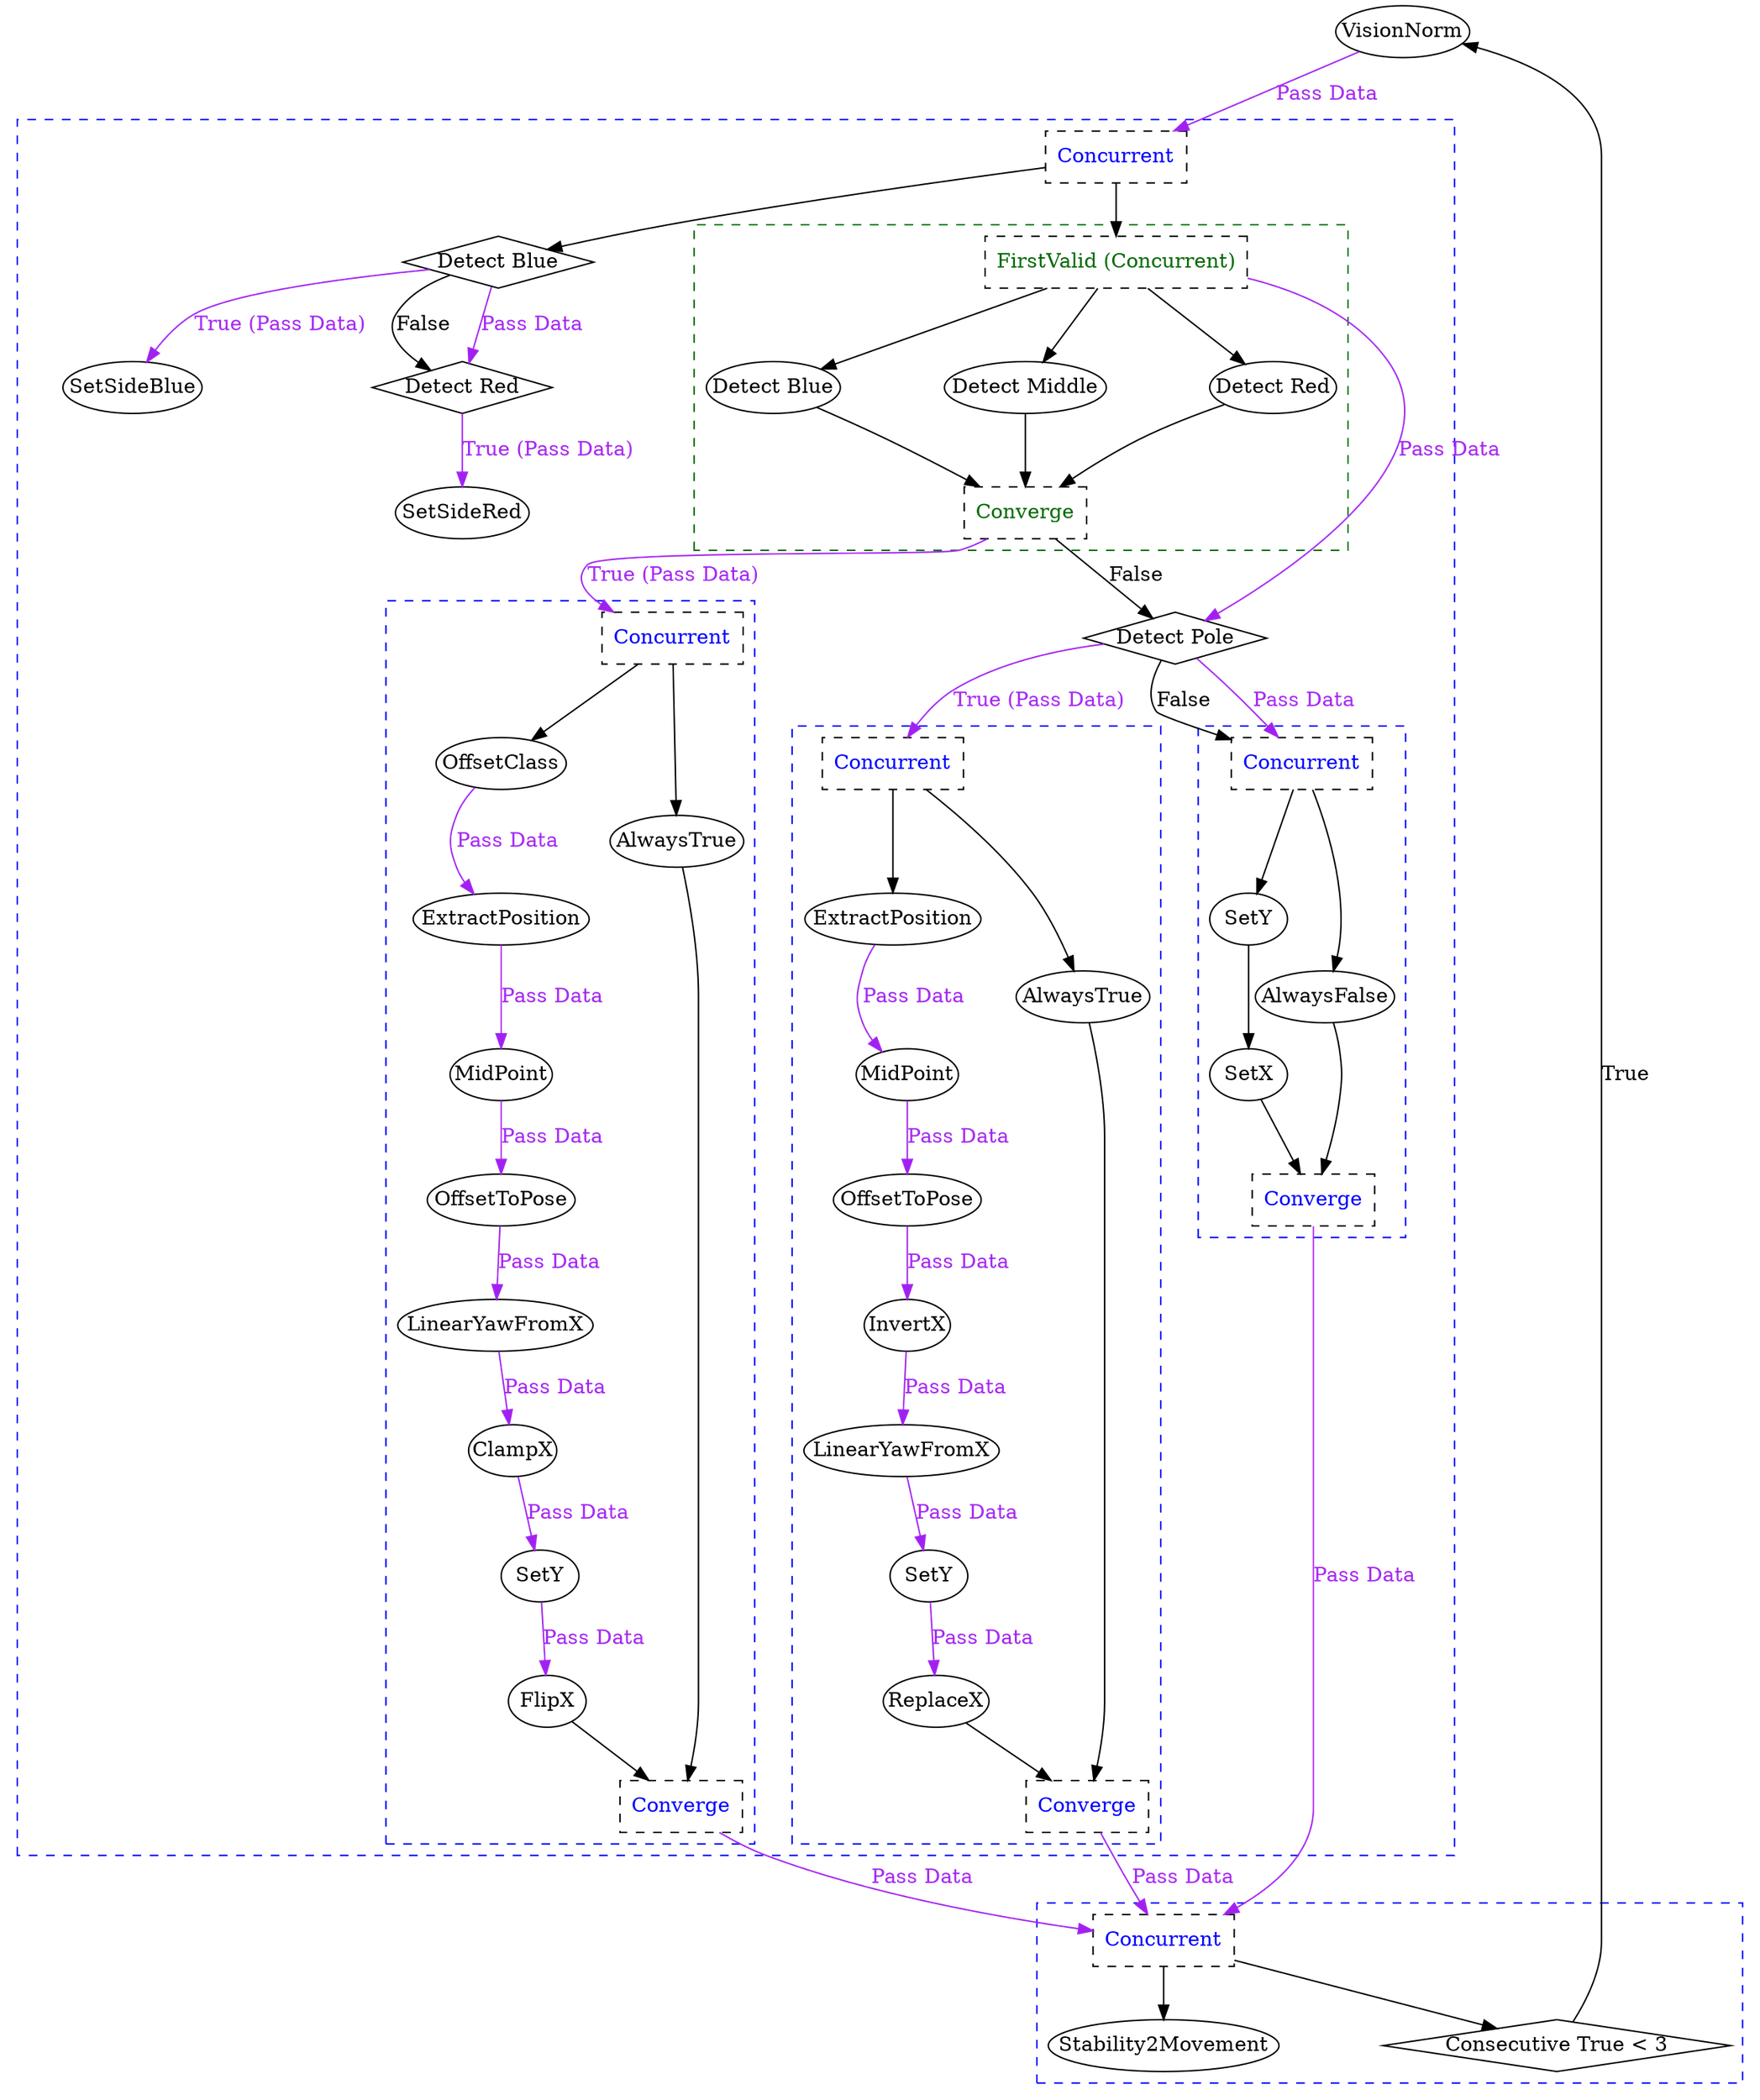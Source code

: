 digraph G {
	splines = true;
	nodesep = 1.0;
	bgcolor = "none"
	"5749dde1-98fb-40f5-904e-2bbc817d61e8" [shape = diamond];
	subgraph "cluster_9c21a2e3-3ae7-4d3f-9ab0-a950a134d465" {
		style = dashed;
		color = blue;
		"fa952ec2-1769-410f-a0f7-249f16e1795b" [shape = diamond];
		"e2752937-26ca-4d84-aa99-83571e113d6e" [shape = diamond];
		"607df7a9-715a-494c-9581-a04a78617567" [shape = diamond];
		"1c039c59-3067-4c07-8e35-31a86adbef4f" [shape = diamond];
		subgraph "cluster_38ea8b44-03cc-4042-9cb8-64d21a94e35c" {
			style = dashed;
			color = blue;
			"3da178b6-9d3b-4abd-8036-0ada91b45c71" -> "4b8f7ac6-3d39-4418-a1a2-50b8abf06db9" [color = purple, fontcolor = purple, label = "Pass Data"];
			"8b65efb3-7cdc-48d2-9a1e-fd8c0ca2d910" -> "3da178b6-9d3b-4abd-8036-0ada91b45c71" [color = purple, fontcolor = purple, label = "Pass Data"];
			"42d49948-f182-4525-b4ee-3e77b103108e" -> "8b65efb3-7cdc-48d2-9a1e-fd8c0ca2d910" [color = purple, fontcolor = purple, label = "Pass Data"];
			"cc72da39-6f97-43b6-b6f6-088be6afcba2" -> "42d49948-f182-4525-b4ee-3e77b103108e" [color = purple, fontcolor = purple, label = "Pass Data"];
			"83b2e765-8749-446c-b86a-914691589198" -> "cc72da39-6f97-43b6-b6f6-088be6afcba2" [color = purple, fontcolor = purple, label = "Pass Data"];
			"e30c1b3e-0dd2-45b8-9b9b-efbb1a2c596a" -> "83b2e765-8749-446c-b86a-914691589198" [color = purple, fontcolor = purple, label = "Pass Data"];
			"fbb59ec0-57f3-4200-8e1d-21c7829d80c6" -> "e30c1b3e-0dd2-45b8-9b9b-efbb1a2c596a" [color = purple, fontcolor = purple, label = "Pass Data"];
			"f7290119-fcfe-4180-81b1-bee36aedd481" -> "fbb59ec0-57f3-4200-8e1d-21c7829d80c6";
			"f7290119-fcfe-4180-81b1-bee36aedd481" -> "d49a26d1-2aa9-480a-b816-085c75be936a";
			"4b8f7ac6-3d39-4418-a1a2-50b8abf06db9" -> "1cacb0be-1bd1-470a-a0ec-db2e7530ebc7";
			"d49a26d1-2aa9-480a-b816-085c75be936a" -> "1cacb0be-1bd1-470a-a0ec-db2e7530ebc7";
			"f7290119-fcfe-4180-81b1-bee36aedd481" [label = "Concurrent", shape = box, fontcolor = blue, style = dashed];
			"fbb59ec0-57f3-4200-8e1d-21c7829d80c6" [label = "OffsetClass", margin = 0];
			"e30c1b3e-0dd2-45b8-9b9b-efbb1a2c596a" [label = "ExtractPosition", margin = 0];
			"83b2e765-8749-446c-b86a-914691589198" [label = "MidPoint", margin = 0];
			"cc72da39-6f97-43b6-b6f6-088be6afcba2" [label = "OffsetToPose", margin = 0];
			"42d49948-f182-4525-b4ee-3e77b103108e" [label = "LinearYawFromX", margin = 0];
			"8b65efb3-7cdc-48d2-9a1e-fd8c0ca2d910" [label = "ClampX", margin = 0];
			"3da178b6-9d3b-4abd-8036-0ada91b45c71" [label = "SetY", margin = 0];
			"4b8f7ac6-3d39-4418-a1a2-50b8abf06db9" [label = "FlipX", margin = 0];
			"d49a26d1-2aa9-480a-b816-085c75be936a" [label = "AlwaysTrue", margin = 0];
			"1cacb0be-1bd1-470a-a0ec-db2e7530ebc7" [label = "Converge", shape = box, fontcolor = blue, style = dashed];
		}
		
		subgraph "cluster_e7efc761-c7c2-4744-a612-e27d5d37c15c" {
			style = dashed;
			color = blue;
			"bd98f0ec-b61c-42ae-858f-4d7fd20dbfa2" -> "3c9c9c8e-3573-4bf4-bae9-2afd6704af18" [color = purple, fontcolor = purple, label = "Pass Data"];
			"0373429a-db20-4326-9b31-9c95702e6251" -> "bd98f0ec-b61c-42ae-858f-4d7fd20dbfa2" [color = purple, fontcolor = purple, label = "Pass Data"];
			"58e50c0c-63f5-4867-9b17-cad798409dbf" -> "0373429a-db20-4326-9b31-9c95702e6251" [color = purple, fontcolor = purple, label = "Pass Data"];
			"684ff800-9d1c-467c-aa96-19da204eb599" -> "58e50c0c-63f5-4867-9b17-cad798409dbf" [color = purple, fontcolor = purple, label = "Pass Data"];
			"6a3094f7-621a-4f2b-91bb-7a13aee308b0" -> "684ff800-9d1c-467c-aa96-19da204eb599" [color = purple, fontcolor = purple, label = "Pass Data"];
			"3f2407c2-7717-4885-980a-e78add1a2940" -> "6a3094f7-621a-4f2b-91bb-7a13aee308b0" [color = purple, fontcolor = purple, label = "Pass Data"];
			"14aacd6d-cde5-4a0f-98be-b954a11661b2" -> "3f2407c2-7717-4885-980a-e78add1a2940";
			"14aacd6d-cde5-4a0f-98be-b954a11661b2" -> "b2e9b337-4b3f-4f04-9f6c-9fbff41edf2a";
			"3c9c9c8e-3573-4bf4-bae9-2afd6704af18" -> "1dae98ba-8a6b-40a0-8293-36ebfd200224";
			"b2e9b337-4b3f-4f04-9f6c-9fbff41edf2a" -> "1dae98ba-8a6b-40a0-8293-36ebfd200224";
			"14aacd6d-cde5-4a0f-98be-b954a11661b2" [label = "Concurrent", shape = box, fontcolor = blue, style = dashed];
			"3f2407c2-7717-4885-980a-e78add1a2940" [label = "ExtractPosition", margin = 0];
			"6a3094f7-621a-4f2b-91bb-7a13aee308b0" [label = "MidPoint", margin = 0];
			"684ff800-9d1c-467c-aa96-19da204eb599" [label = "OffsetToPose", margin = 0];
			"58e50c0c-63f5-4867-9b17-cad798409dbf" [label = "InvertX", margin = 0];
			"0373429a-db20-4326-9b31-9c95702e6251" [label = "LinearYawFromX", margin = 0];
			"bd98f0ec-b61c-42ae-858f-4d7fd20dbfa2" [label = "SetY", margin = 0];
			"3c9c9c8e-3573-4bf4-bae9-2afd6704af18" [label = "ReplaceX", margin = 0];
			"b2e9b337-4b3f-4f04-9f6c-9fbff41edf2a" [label = "AlwaysTrue", margin = 0];
			"1dae98ba-8a6b-40a0-8293-36ebfd200224" [label = "Converge", shape = box, fontcolor = blue, style = dashed];
		}
		
		subgraph "cluster_2177a38f-db80-47c5-bab4-ccba16891a49" {
			style = dashed;
			color = blue;
			"cfb1d081-93f8-4313-84fc-6ebfb734c06e" -> "d5b93b34-9c91-4189-881e-e33dbad1718e" ;
			"565fc82d-a757-4e5d-81a3-12beaec77a90" -> "cfb1d081-93f8-4313-84fc-6ebfb734c06e";
			"565fc82d-a757-4e5d-81a3-12beaec77a90" -> "e068e924-9974-4965-8827-37887242395b";
			"d5b93b34-9c91-4189-881e-e33dbad1718e" -> "83549906-bf27-48b3-b2f5-40bcb549a253";
			"e068e924-9974-4965-8827-37887242395b" -> "83549906-bf27-48b3-b2f5-40bcb549a253";
			"565fc82d-a757-4e5d-81a3-12beaec77a90" [label = "Concurrent", shape = box, fontcolor = blue, style = dashed];
			"cfb1d081-93f8-4313-84fc-6ebfb734c06e" [label = "SetY", margin = 0];
			"d5b93b34-9c91-4189-881e-e33dbad1718e" [label = "SetX", margin = 0];
			"e068e924-9974-4965-8827-37887242395b" [label = "AlwaysFalse", margin = 0];
			"83549906-bf27-48b3-b2f5-40bcb549a253" [label = "Converge", shape = box, fontcolor = blue, style = dashed];
		}
		
		subgraph "cluster_26f90094-ebac-4ef5-ac33-eb88724f5b65" {
			style = dashed;
			color = darkgreen;
			"3a65ac88-4229-40ff-aa98-969e85952a1c" -> "ea056837-7cfd-4d51-ab36-6fdcc17acc06";
			"3a65ac88-4229-40ff-aa98-969e85952a1c" -> "7b193943-a9e1-4224-9bf8-bb02ab382042";
			"3a65ac88-4229-40ff-aa98-969e85952a1c" -> "5421c91c-a8c1-4ed3-ab3f-5a1399fcdb58";
			"ea056837-7cfd-4d51-ab36-6fdcc17acc06" -> "1c039c59-3067-4c07-8e35-31a86adbef4f";
			"7b193943-a9e1-4224-9bf8-bb02ab382042" -> "1c039c59-3067-4c07-8e35-31a86adbef4f";
			"5421c91c-a8c1-4ed3-ab3f-5a1399fcdb58" -> "1c039c59-3067-4c07-8e35-31a86adbef4f";
			"3a65ac88-4229-40ff-aa98-969e85952a1c" [label = "FirstValid (Concurrent)", shape = box, fontcolor = darkgreen, style = dashed];
			"ea056837-7cfd-4d51-ab36-6fdcc17acc06" [label = "Detect Blue", margin = 0];
			"7b193943-a9e1-4224-9bf8-bb02ab382042" [label = "Detect Middle", margin = 0];
			"5421c91c-a8c1-4ed3-ab3f-5a1399fcdb58" [label = "Detect Red", margin = 0];
			"1c039c59-3067-4c07-8e35-31a86adbef4f" [label = "Converge", shape = box, fontcolor = darkgreen, style = dashed];
		}
		
		"fa952ec2-1769-410f-a0f7-249f16e1795b" -> "66cdbdc3-733c-41bf-a52c-241309546139" [color = purple, fontcolor = purple, label = "True (Pass Data)"];
		"e2752937-26ca-4d84-aa99-83571e113d6e" -> "dea94b14-9fb6-4763-97b6-7bc164f41dcc" [color = purple, fontcolor = purple, label = "True (Pass Data)"];
		"e2752937-26ca-4d84-aa99-83571e113d6e" -> "fa952ec2-1769-410f-a0f7-249f16e1795b" [label = "False"];
		"e2752937-26ca-4d84-aa99-83571e113d6e" -> "fa952ec2-1769-410f-a0f7-249f16e1795b" [color = purple, fontcolor = purple, label = "Pass Data"];
		"607df7a9-715a-494c-9581-a04a78617567" -> "14aacd6d-cde5-4a0f-98be-b954a11661b2" [color = purple, fontcolor = purple, label = "True (Pass Data)"];
		"607df7a9-715a-494c-9581-a04a78617567" -> "565fc82d-a757-4e5d-81a3-12beaec77a90" [label = "False"];
		"607df7a9-715a-494c-9581-a04a78617567" -> "565fc82d-a757-4e5d-81a3-12beaec77a90" [color = purple, fontcolor = purple, label = "Pass Data"];
		"1c039c59-3067-4c07-8e35-31a86adbef4f" -> "f7290119-fcfe-4180-81b1-bee36aedd481" [color = purple, fontcolor = purple, label = "True (Pass Data)"];
		"1c039c59-3067-4c07-8e35-31a86adbef4f" -> "607df7a9-715a-494c-9581-a04a78617567" [label = "False"];
		"3a65ac88-4229-40ff-aa98-969e85952a1c" -> "607df7a9-715a-494c-9581-a04a78617567" [color = purple, fontcolor = purple, label = "Pass Data"];
		"90aeda48-56c7-4aee-be2b-2d79491fd982" -> "e2752937-26ca-4d84-aa99-83571e113d6e";
		"90aeda48-56c7-4aee-be2b-2d79491fd982" -> "3a65ac88-4229-40ff-aa98-969e85952a1c";
		"90aeda48-56c7-4aee-be2b-2d79491fd982" [label = "Concurrent", shape = box, fontcolor = blue, style = dashed];
		"dea94b14-9fb6-4763-97b6-7bc164f41dcc" [label = "SetSideBlue", margin = 0];
		"66cdbdc3-733c-41bf-a52c-241309546139" [label = "SetSideRed", margin = 0];
		"fa952ec2-1769-410f-a0f7-249f16e1795b" [label = "Detect Red", margin = 0];
		"e2752937-26ca-4d84-aa99-83571e113d6e" [label = "Detect Blue", margin = 0];
		"607df7a9-715a-494c-9581-a04a78617567" [label = "Detect Pole", margin = 0];
	}
	
	subgraph "cluster_fbff4386-8026-4365-80d6-e744b84b4edb" {
		style = dashed;
		color = blue;
		"a23764b7-112b-40e1-b376-73e9cdfbacb4" -> "e9959925-687e-4643-9463-275a619c21dc";
		"a23764b7-112b-40e1-b376-73e9cdfbacb4" -> "5749dde1-98fb-40f5-904e-2bbc817d61e8";
		"a23764b7-112b-40e1-b376-73e9cdfbacb4" [label = "Concurrent", shape = box, fontcolor = blue, style = dashed];
		"e9959925-687e-4643-9463-275a619c21dc" [label = "Stability2Movement", margin = 0];
		"5749dde1-98fb-40f5-904e-2bbc817d61e8" [label = "Consecutive True < 3", margin = 0];
	}
	
	"1cacb0be-1bd1-470a-a0ec-db2e7530ebc7" -> "a23764b7-112b-40e1-b376-73e9cdfbacb4" [color = purple, fontcolor = purple, label = "Pass Data"];
	"1dae98ba-8a6b-40a0-8293-36ebfd200224" -> "a23764b7-112b-40e1-b376-73e9cdfbacb4" [color = purple, fontcolor = purple, label = "Pass Data"];
	"83549906-bf27-48b3-b2f5-40bcb549a253" -> "a23764b7-112b-40e1-b376-73e9cdfbacb4" [color = purple, fontcolor = purple, label = "Pass Data"];
	"1bf85e47-165c-42e4-ab1b-ec0a53ee264b" -> "90aeda48-56c7-4aee-be2b-2d79491fd982" [color = purple, fontcolor = purple, label = "Pass Data"];
	"5749dde1-98fb-40f5-904e-2bbc817d61e8" -> "1bf85e47-165c-42e4-ab1b-ec0a53ee264b" [label = "True"];
	"1bf85e47-165c-42e4-ab1b-ec0a53ee264b" [label = "VisionNorm", margin = 0];
}
